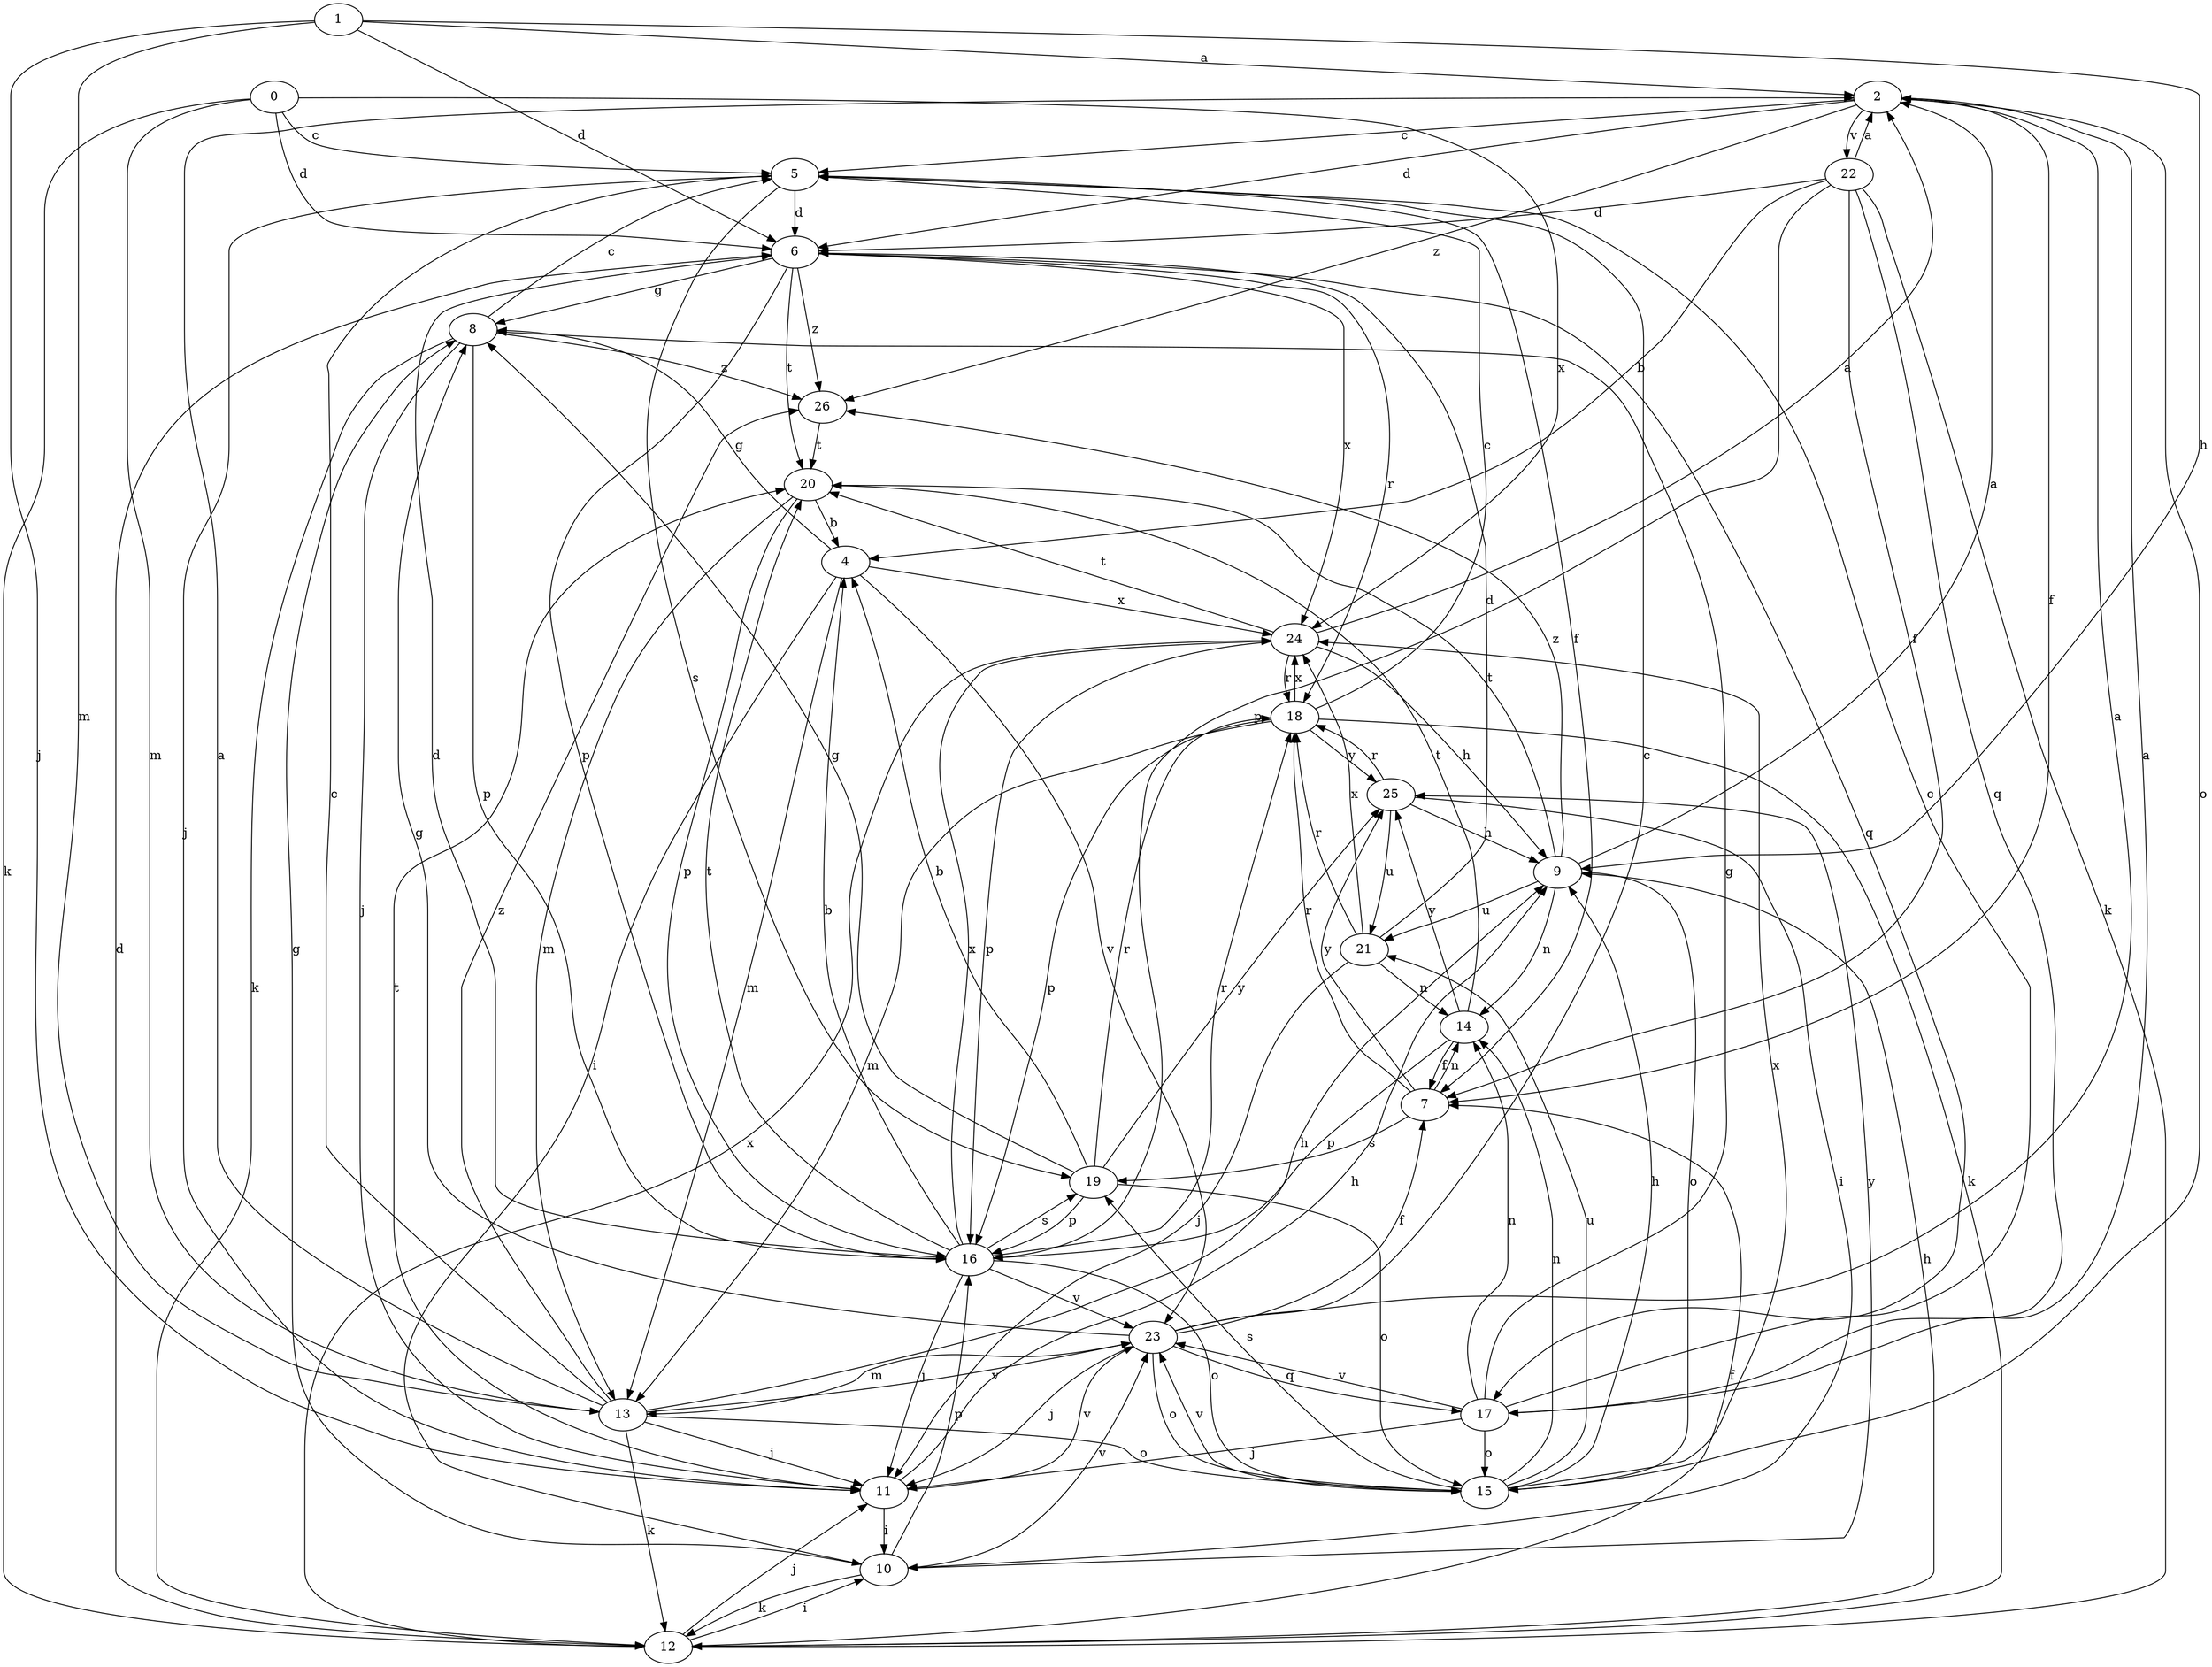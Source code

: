 strict digraph  {
1;
2;
4;
5;
6;
7;
8;
9;
10;
11;
12;
13;
14;
15;
16;
17;
18;
19;
20;
21;
22;
23;
24;
25;
26;
0;
1 -> 2  [label=a];
1 -> 6  [label=d];
1 -> 9  [label=h];
1 -> 11  [label=j];
1 -> 13  [label=m];
2 -> 5  [label=c];
2 -> 6  [label=d];
2 -> 7  [label=f];
2 -> 15  [label=o];
2 -> 22  [label=v];
2 -> 26  [label=z];
4 -> 8  [label=g];
4 -> 10  [label=i];
4 -> 13  [label=m];
4 -> 23  [label=v];
4 -> 24  [label=x];
5 -> 6  [label=d];
5 -> 7  [label=f];
5 -> 11  [label=j];
5 -> 19  [label=s];
6 -> 8  [label=g];
6 -> 16  [label=p];
6 -> 17  [label=q];
6 -> 18  [label=r];
6 -> 20  [label=t];
6 -> 24  [label=x];
6 -> 26  [label=z];
7 -> 14  [label=n];
7 -> 18  [label=r];
7 -> 19  [label=s];
7 -> 25  [label=y];
8 -> 5  [label=c];
8 -> 11  [label=j];
8 -> 12  [label=k];
8 -> 16  [label=p];
8 -> 26  [label=z];
9 -> 2  [label=a];
9 -> 14  [label=n];
9 -> 15  [label=o];
9 -> 20  [label=t];
9 -> 21  [label=u];
9 -> 26  [label=z];
10 -> 8  [label=g];
10 -> 12  [label=k];
10 -> 16  [label=p];
10 -> 23  [label=v];
10 -> 25  [label=y];
11 -> 9  [label=h];
11 -> 10  [label=i];
11 -> 20  [label=t];
11 -> 23  [label=v];
12 -> 6  [label=d];
12 -> 7  [label=f];
12 -> 9  [label=h];
12 -> 10  [label=i];
12 -> 11  [label=j];
12 -> 24  [label=x];
13 -> 2  [label=a];
13 -> 5  [label=c];
13 -> 9  [label=h];
13 -> 11  [label=j];
13 -> 12  [label=k];
13 -> 15  [label=o];
13 -> 23  [label=v];
13 -> 26  [label=z];
14 -> 7  [label=f];
14 -> 16  [label=p];
14 -> 20  [label=t];
14 -> 25  [label=y];
15 -> 9  [label=h];
15 -> 14  [label=n];
15 -> 19  [label=s];
15 -> 21  [label=u];
15 -> 23  [label=v];
15 -> 24  [label=x];
16 -> 4  [label=b];
16 -> 6  [label=d];
16 -> 11  [label=j];
16 -> 15  [label=o];
16 -> 18  [label=r];
16 -> 19  [label=s];
16 -> 20  [label=t];
16 -> 23  [label=v];
16 -> 24  [label=x];
17 -> 2  [label=a];
17 -> 5  [label=c];
17 -> 8  [label=g];
17 -> 11  [label=j];
17 -> 14  [label=n];
17 -> 15  [label=o];
17 -> 23  [label=v];
18 -> 5  [label=c];
18 -> 12  [label=k];
18 -> 13  [label=m];
18 -> 16  [label=p];
18 -> 24  [label=x];
18 -> 25  [label=y];
19 -> 4  [label=b];
19 -> 8  [label=g];
19 -> 15  [label=o];
19 -> 16  [label=p];
19 -> 18  [label=r];
19 -> 25  [label=y];
20 -> 4  [label=b];
20 -> 13  [label=m];
20 -> 16  [label=p];
21 -> 6  [label=d];
21 -> 11  [label=j];
21 -> 14  [label=n];
21 -> 18  [label=r];
21 -> 24  [label=x];
22 -> 2  [label=a];
22 -> 4  [label=b];
22 -> 6  [label=d];
22 -> 7  [label=f];
22 -> 12  [label=k];
22 -> 16  [label=p];
22 -> 17  [label=q];
23 -> 2  [label=a];
23 -> 5  [label=c];
23 -> 7  [label=f];
23 -> 8  [label=g];
23 -> 11  [label=j];
23 -> 13  [label=m];
23 -> 15  [label=o];
23 -> 17  [label=q];
24 -> 2  [label=a];
24 -> 9  [label=h];
24 -> 16  [label=p];
24 -> 18  [label=r];
24 -> 20  [label=t];
25 -> 9  [label=h];
25 -> 10  [label=i];
25 -> 18  [label=r];
25 -> 21  [label=u];
26 -> 20  [label=t];
0 -> 5  [label=c];
0 -> 6  [label=d];
0 -> 12  [label=k];
0 -> 13  [label=m];
0 -> 24  [label=x];
}

